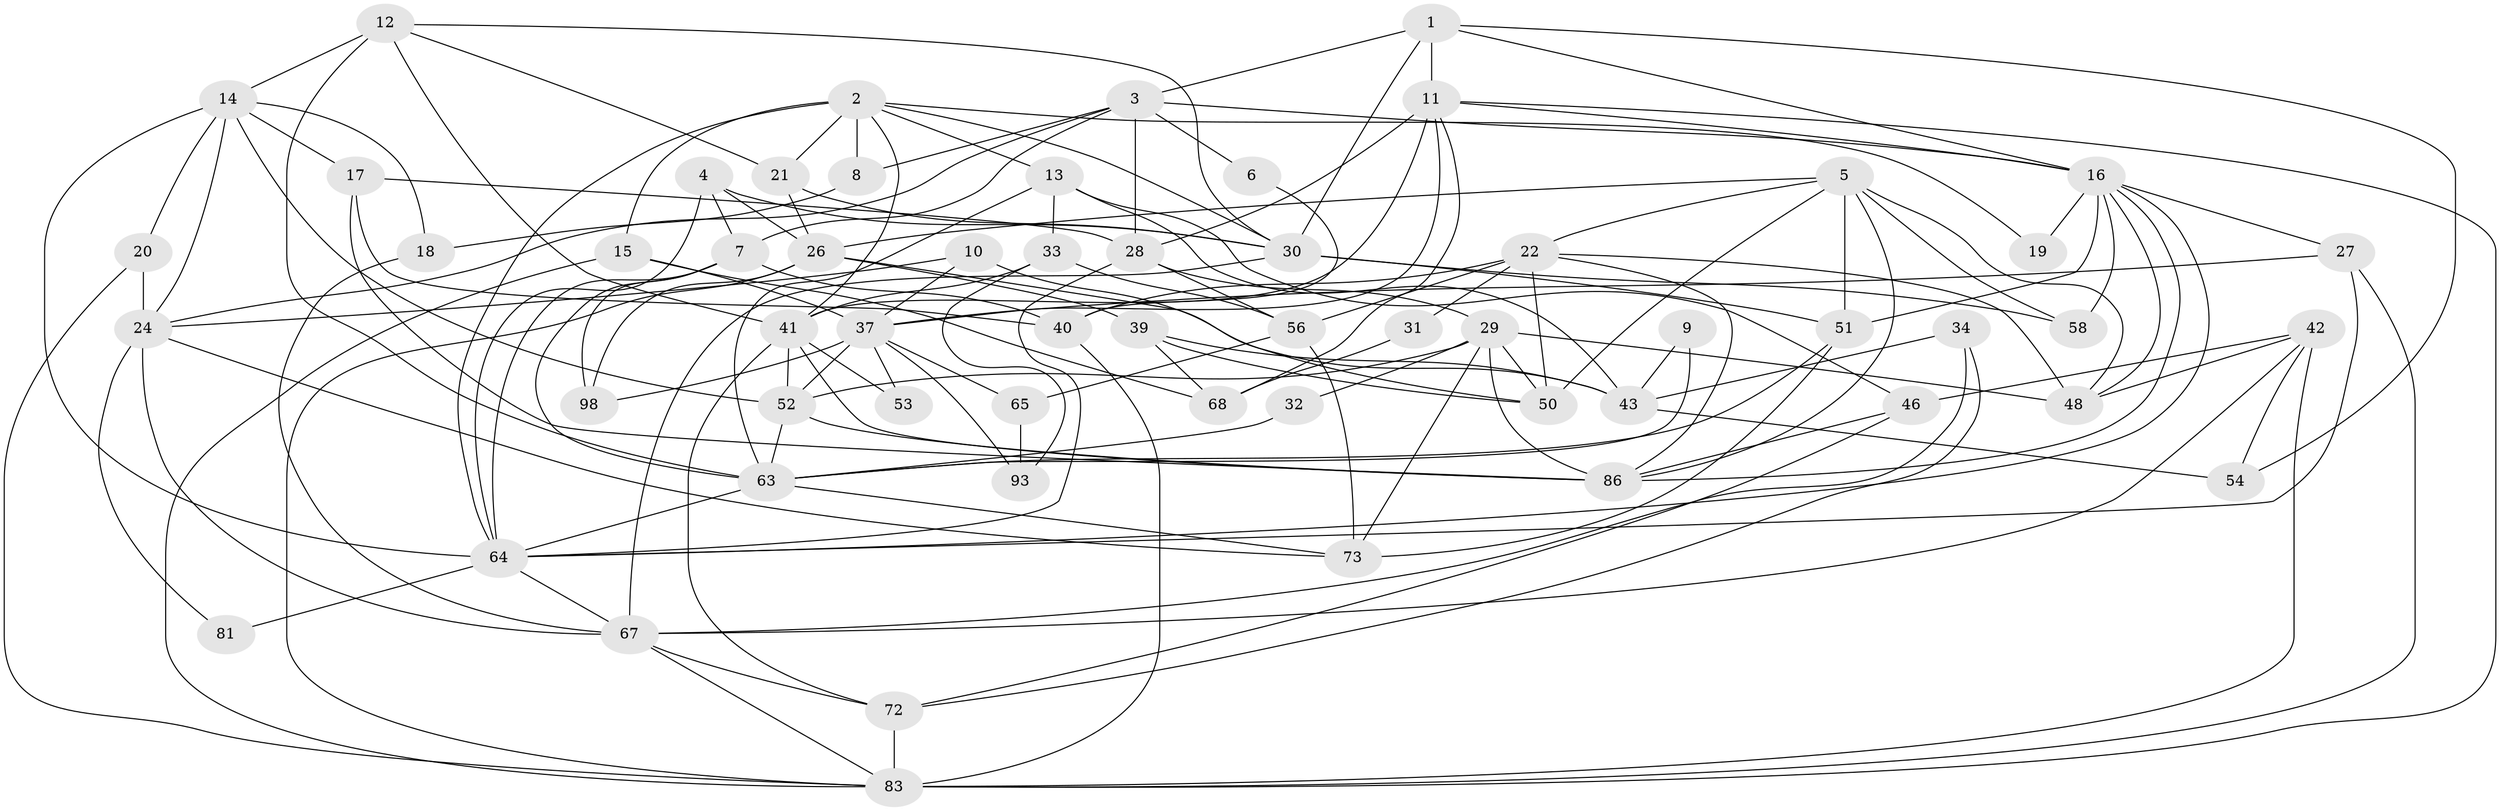 // original degree distribution, {5: 0.14285714285714285, 4: 0.30612244897959184, 2: 0.14285714285714285, 3: 0.25510204081632654, 7: 0.02040816326530612, 6: 0.10204081632653061, 8: 0.02040816326530612, 9: 0.01020408163265306}
// Generated by graph-tools (version 1.1) at 2025/11/02/27/25 16:11:19]
// undirected, 59 vertices, 151 edges
graph export_dot {
graph [start="1"]
  node [color=gray90,style=filled];
  1 [super="+45"];
  2 [super="+61"];
  3 [super="+87"];
  4 [super="+23"];
  5 [super="+36"];
  6;
  7 [super="+59"];
  8 [super="+96"];
  9;
  10;
  11 [super="+55"];
  12 [super="+70"];
  13 [super="+78"];
  14 [super="+74"];
  15;
  16 [super="+77"];
  17 [super="+60"];
  18;
  19;
  20;
  21;
  22 [super="+25"];
  24 [super="+91"];
  26 [super="+44"];
  27;
  28 [super="+84"];
  29 [super="+38"];
  30 [super="+47"];
  31;
  32;
  33 [super="+35"];
  34;
  37 [super="+66"];
  39;
  40 [super="+49"];
  41 [super="+75"];
  42 [super="+69"];
  43 [super="+76"];
  46 [super="+62"];
  48 [super="+92"];
  50;
  51 [super="+82"];
  52 [super="+80"];
  53;
  54 [super="+88"];
  56 [super="+57"];
  58 [super="+71"];
  63 [super="+95"];
  64 [super="+97"];
  65;
  67 [super="+85"];
  68;
  72 [super="+79"];
  73 [super="+89"];
  81;
  83 [super="+94"];
  86 [super="+90"];
  93;
  98;
  1 -- 16;
  1 -- 30;
  1 -- 54;
  1 -- 3;
  1 -- 11;
  2 -- 15;
  2 -- 19;
  2 -- 21;
  2 -- 41;
  2 -- 64;
  2 -- 8 [weight=2];
  2 -- 13;
  2 -- 30;
  3 -- 6;
  3 -- 16 [weight=2];
  3 -- 24;
  3 -- 28;
  3 -- 8;
  3 -- 7;
  4 -- 26;
  4 -- 64;
  4 -- 30;
  4 -- 7;
  5 -- 51;
  5 -- 22;
  5 -- 48;
  5 -- 50;
  5 -- 58;
  5 -- 86;
  5 -- 26;
  6 -- 40;
  7 -- 64;
  7 -- 98;
  7 -- 40;
  7 -- 63;
  8 -- 18;
  9 -- 43;
  9 -- 63;
  10 -- 37;
  10 -- 24;
  10 -- 50;
  11 -- 28 [weight=2];
  11 -- 37;
  11 -- 16;
  11 -- 83;
  11 -- 68;
  11 -- 41;
  12 -- 63 [weight=2];
  12 -- 14;
  12 -- 30;
  12 -- 41;
  12 -- 21;
  13 -- 46;
  13 -- 63;
  13 -- 33;
  13 -- 43;
  14 -- 17;
  14 -- 64;
  14 -- 18;
  14 -- 20;
  14 -- 52;
  14 -- 24;
  15 -- 83;
  15 -- 68;
  15 -- 37;
  16 -- 48;
  16 -- 86;
  16 -- 64;
  16 -- 19;
  16 -- 51;
  16 -- 27;
  16 -- 58;
  17 -- 28;
  17 -- 40;
  17 -- 86;
  18 -- 67;
  20 -- 83;
  20 -- 24;
  21 -- 26;
  21 -- 30;
  22 -- 48;
  22 -- 50;
  22 -- 86;
  22 -- 40;
  22 -- 56;
  22 -- 31;
  24 -- 81;
  24 -- 67;
  24 -- 73;
  26 -- 98;
  26 -- 83;
  26 -- 39;
  26 -- 43;
  27 -- 83;
  27 -- 64;
  27 -- 37;
  28 -- 29;
  28 -- 56;
  28 -- 64;
  29 -- 86;
  29 -- 73;
  29 -- 32;
  29 -- 48;
  29 -- 50;
  29 -- 52;
  30 -- 67;
  30 -- 58;
  30 -- 51;
  31 -- 68;
  32 -- 63;
  33 -- 41;
  33 -- 56;
  33 -- 93;
  34 -- 67;
  34 -- 72;
  34 -- 43;
  37 -- 53;
  37 -- 65;
  37 -- 98;
  37 -- 52;
  37 -- 93;
  39 -- 50;
  39 -- 68;
  39 -- 43;
  40 -- 83;
  41 -- 86;
  41 -- 52;
  41 -- 53;
  41 -- 72;
  42 -- 83;
  42 -- 46;
  42 -- 48;
  42 -- 67;
  42 -- 54;
  43 -- 54;
  46 -- 72;
  46 -- 86;
  51 -- 63;
  51 -- 73;
  52 -- 63;
  52 -- 86;
  56 -- 73;
  56 -- 65;
  63 -- 64;
  63 -- 73;
  64 -- 67;
  64 -- 81;
  65 -- 93;
  67 -- 83;
  67 -- 72;
  72 -- 83;
}
